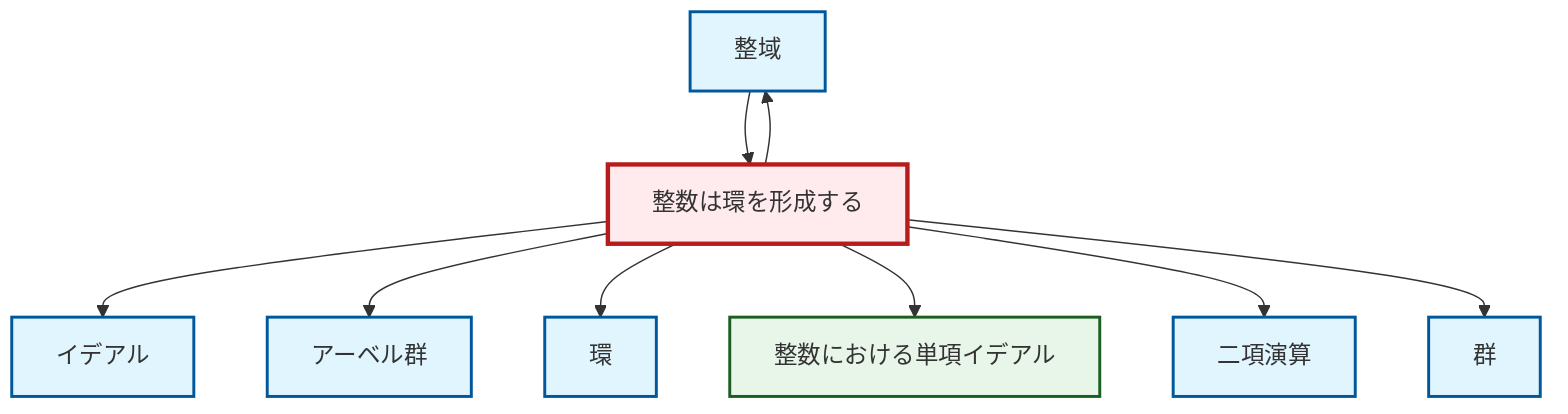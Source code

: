 graph TD
    classDef definition fill:#e1f5fe,stroke:#01579b,stroke-width:2px
    classDef theorem fill:#f3e5f5,stroke:#4a148c,stroke-width:2px
    classDef axiom fill:#fff3e0,stroke:#e65100,stroke-width:2px
    classDef example fill:#e8f5e9,stroke:#1b5e20,stroke-width:2px
    classDef current fill:#ffebee,stroke:#b71c1c,stroke-width:3px
    def-integral-domain["整域"]:::definition
    def-group["群"]:::definition
    ex-principal-ideal["整数における単項イデアル"]:::example
    def-binary-operation["二項演算"]:::definition
    def-ideal["イデアル"]:::definition
    def-abelian-group["アーベル群"]:::definition
    def-ring["環"]:::definition
    ex-integers-ring["整数は環を形成する"]:::example
    ex-integers-ring --> def-ideal
    def-integral-domain --> ex-integers-ring
    ex-integers-ring --> def-abelian-group
    ex-integers-ring --> def-integral-domain
    ex-integers-ring --> def-ring
    ex-integers-ring --> ex-principal-ideal
    ex-integers-ring --> def-binary-operation
    ex-integers-ring --> def-group
    class ex-integers-ring current